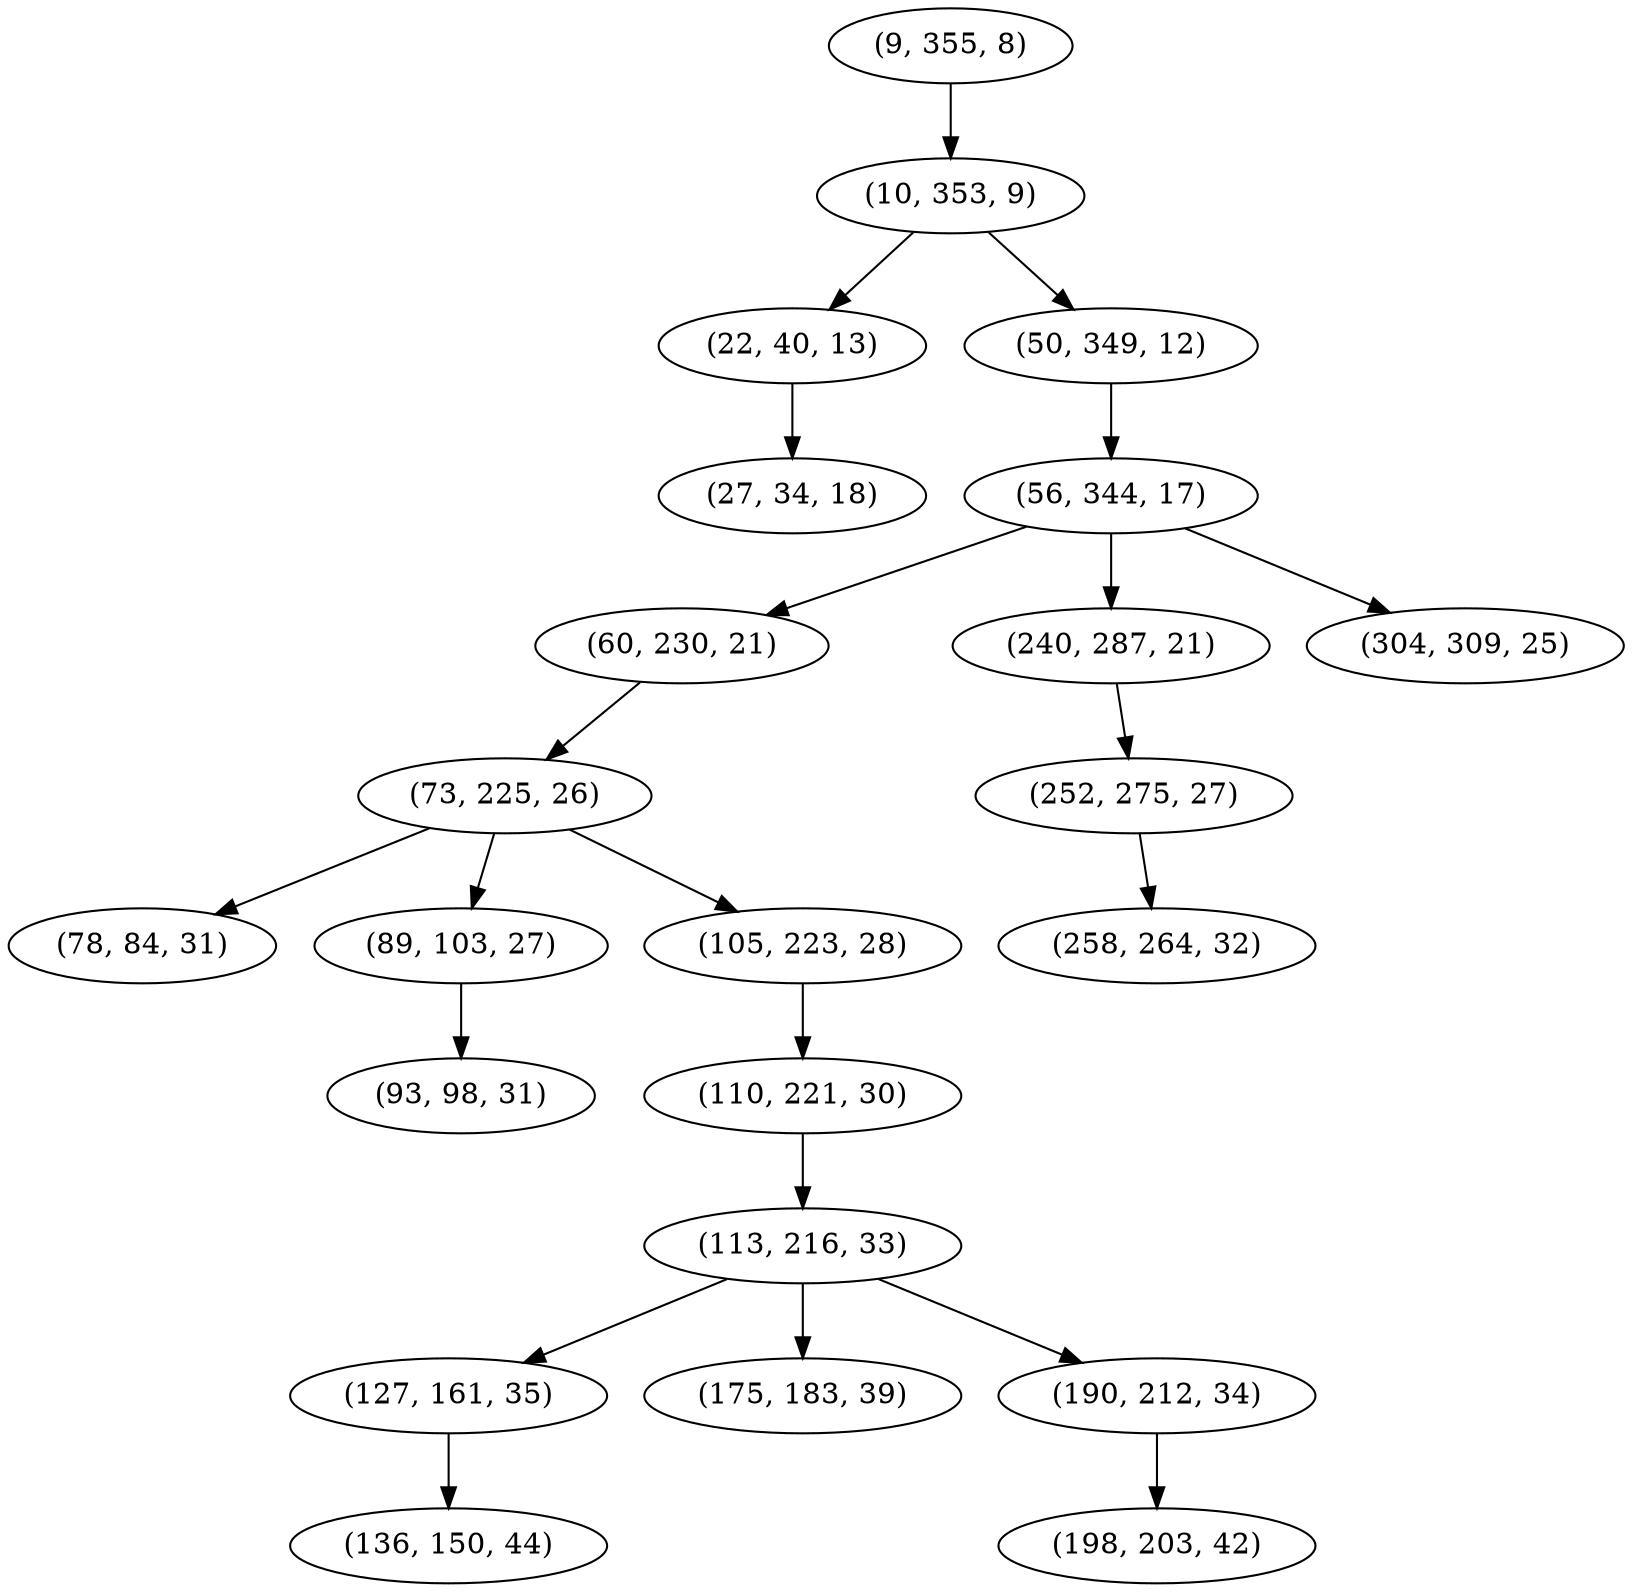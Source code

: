 digraph tree {
    "(9, 355, 8)";
    "(10, 353, 9)";
    "(22, 40, 13)";
    "(27, 34, 18)";
    "(50, 349, 12)";
    "(56, 344, 17)";
    "(60, 230, 21)";
    "(73, 225, 26)";
    "(78, 84, 31)";
    "(89, 103, 27)";
    "(93, 98, 31)";
    "(105, 223, 28)";
    "(110, 221, 30)";
    "(113, 216, 33)";
    "(127, 161, 35)";
    "(136, 150, 44)";
    "(175, 183, 39)";
    "(190, 212, 34)";
    "(198, 203, 42)";
    "(240, 287, 21)";
    "(252, 275, 27)";
    "(258, 264, 32)";
    "(304, 309, 25)";
    "(9, 355, 8)" -> "(10, 353, 9)";
    "(10, 353, 9)" -> "(22, 40, 13)";
    "(10, 353, 9)" -> "(50, 349, 12)";
    "(22, 40, 13)" -> "(27, 34, 18)";
    "(50, 349, 12)" -> "(56, 344, 17)";
    "(56, 344, 17)" -> "(60, 230, 21)";
    "(56, 344, 17)" -> "(240, 287, 21)";
    "(56, 344, 17)" -> "(304, 309, 25)";
    "(60, 230, 21)" -> "(73, 225, 26)";
    "(73, 225, 26)" -> "(78, 84, 31)";
    "(73, 225, 26)" -> "(89, 103, 27)";
    "(73, 225, 26)" -> "(105, 223, 28)";
    "(89, 103, 27)" -> "(93, 98, 31)";
    "(105, 223, 28)" -> "(110, 221, 30)";
    "(110, 221, 30)" -> "(113, 216, 33)";
    "(113, 216, 33)" -> "(127, 161, 35)";
    "(113, 216, 33)" -> "(175, 183, 39)";
    "(113, 216, 33)" -> "(190, 212, 34)";
    "(127, 161, 35)" -> "(136, 150, 44)";
    "(190, 212, 34)" -> "(198, 203, 42)";
    "(240, 287, 21)" -> "(252, 275, 27)";
    "(252, 275, 27)" -> "(258, 264, 32)";
}
